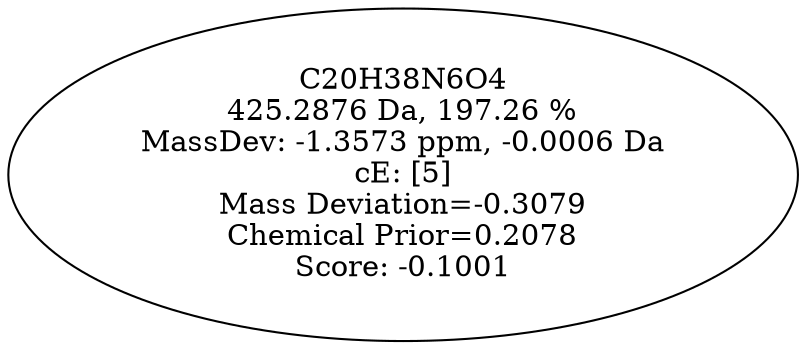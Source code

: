 strict digraph {
v1 [label="C20H38N6O4\n425.2876 Da, 197.26 %\nMassDev: -1.3573 ppm, -0.0006 Da\ncE: [5]\nMass Deviation=-0.3079\nChemical Prior=0.2078\nScore: -0.1001"];
}